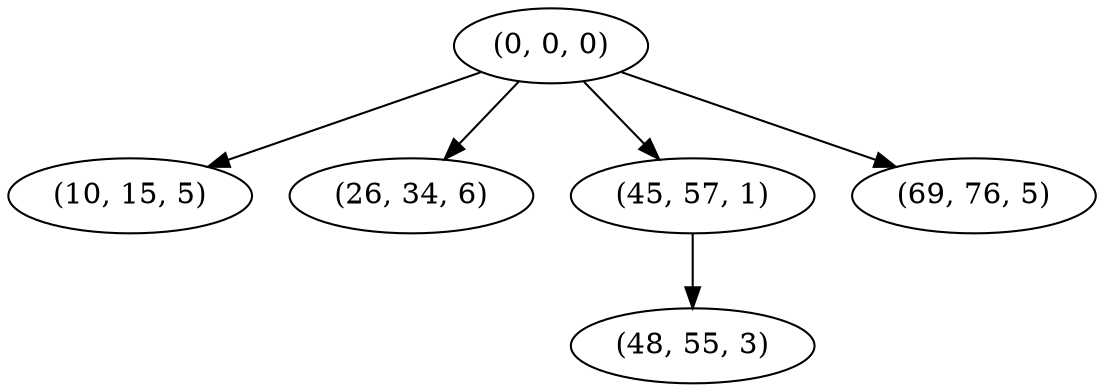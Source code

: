 digraph tree {
    "(0, 0, 0)";
    "(10, 15, 5)";
    "(26, 34, 6)";
    "(45, 57, 1)";
    "(48, 55, 3)";
    "(69, 76, 5)";
    "(0, 0, 0)" -> "(10, 15, 5)";
    "(0, 0, 0)" -> "(26, 34, 6)";
    "(0, 0, 0)" -> "(45, 57, 1)";
    "(0, 0, 0)" -> "(69, 76, 5)";
    "(45, 57, 1)" -> "(48, 55, 3)";
}
